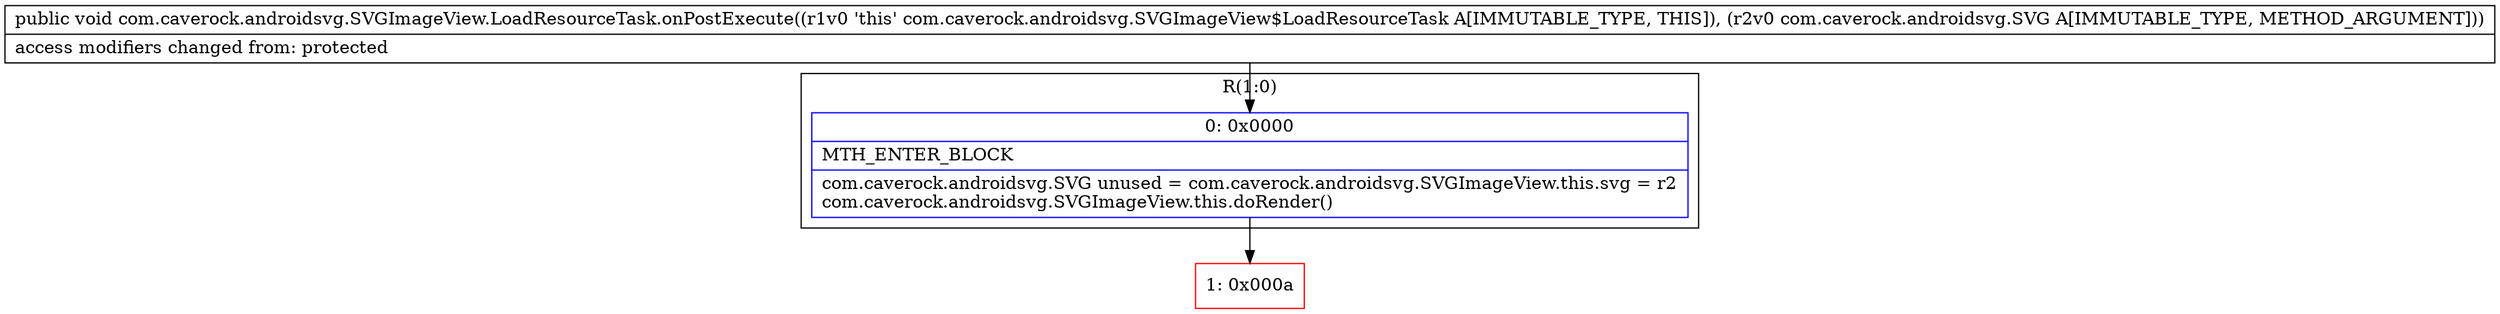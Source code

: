 digraph "CFG forcom.caverock.androidsvg.SVGImageView.LoadResourceTask.onPostExecute(Lcom\/caverock\/androidsvg\/SVG;)V" {
subgraph cluster_Region_1247579885 {
label = "R(1:0)";
node [shape=record,color=blue];
Node_0 [shape=record,label="{0\:\ 0x0000|MTH_ENTER_BLOCK\l|com.caverock.androidsvg.SVG unused = com.caverock.androidsvg.SVGImageView.this.svg = r2\lcom.caverock.androidsvg.SVGImageView.this.doRender()\l}"];
}
Node_1 [shape=record,color=red,label="{1\:\ 0x000a}"];
MethodNode[shape=record,label="{public void com.caverock.androidsvg.SVGImageView.LoadResourceTask.onPostExecute((r1v0 'this' com.caverock.androidsvg.SVGImageView$LoadResourceTask A[IMMUTABLE_TYPE, THIS]), (r2v0 com.caverock.androidsvg.SVG A[IMMUTABLE_TYPE, METHOD_ARGUMENT]))  | access modifiers changed from: protected\l}"];
MethodNode -> Node_0;
Node_0 -> Node_1;
}


